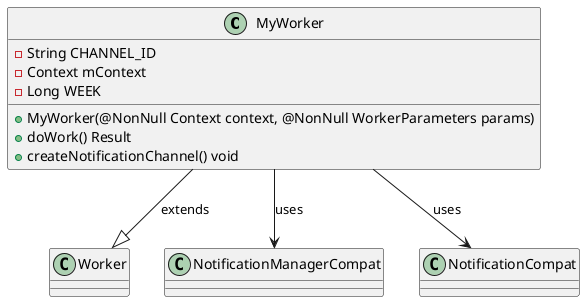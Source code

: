 @startuml

class MyWorker {
    -String CHANNEL_ID
    -Context mContext
    -Long WEEK

    +MyWorker(@NonNull Context context, @NonNull WorkerParameters params)
    +doWork() Result
    +createNotificationChannel() void
}

MyWorker --|> Worker : extends
MyWorker --> NotificationManagerCompat : uses
MyWorker --> NotificationCompat : uses

@enduml
